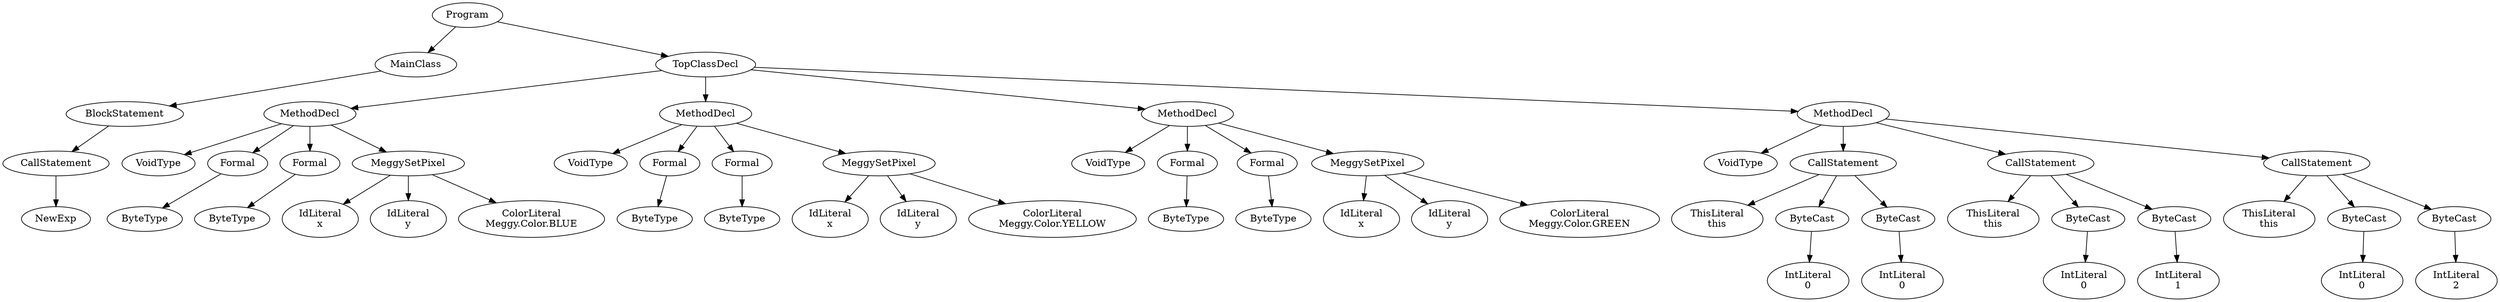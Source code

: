 digraph ASTGraph {
0 [ label="Program" ];
1 [ label="MainClass" ];
0 -> 1
2 [ label="BlockStatement" ];
1 -> 2
3 [ label="CallStatement" ];
2 -> 3
4 [ label="NewExp" ];
3 -> 4
5 [ label="TopClassDecl" ];
0 -> 5
6 [ label="MethodDecl" ];
5 -> 6
7 [ label="VoidType" ];
6 -> 7
8 [ label="Formal" ];
6 -> 8
9 [ label="ByteType" ];
8 -> 9
10 [ label="Formal" ];
6 -> 10
11 [ label="ByteType" ];
10 -> 11
12 [ label="MeggySetPixel" ];
6 -> 12
13 [ label="IdLiteral\nx" ];
12 -> 13
14 [ label="IdLiteral\ny" ];
12 -> 14
15 [ label="ColorLiteral\nMeggy.Color.BLUE" ];
12 -> 15
16 [ label="MethodDecl" ];
5 -> 16
17 [ label="VoidType" ];
16 -> 17
18 [ label="Formal" ];
16 -> 18
19 [ label="ByteType" ];
18 -> 19
20 [ label="Formal" ];
16 -> 20
21 [ label="ByteType" ];
20 -> 21
22 [ label="MeggySetPixel" ];
16 -> 22
23 [ label="IdLiteral\nx" ];
22 -> 23
24 [ label="IdLiteral\ny" ];
22 -> 24
25 [ label="ColorLiteral\nMeggy.Color.YELLOW" ];
22 -> 25
26 [ label="MethodDecl" ];
5 -> 26
27 [ label="VoidType" ];
26 -> 27
28 [ label="Formal" ];
26 -> 28
29 [ label="ByteType" ];
28 -> 29
30 [ label="Formal" ];
26 -> 30
31 [ label="ByteType" ];
30 -> 31
32 [ label="MeggySetPixel" ];
26 -> 32
33 [ label="IdLiteral\nx" ];
32 -> 33
34 [ label="IdLiteral\ny" ];
32 -> 34
35 [ label="ColorLiteral\nMeggy.Color.GREEN" ];
32 -> 35
36 [ label="MethodDecl" ];
5 -> 36
37 [ label="VoidType" ];
36 -> 37
38 [ label="CallStatement" ];
36 -> 38
39 [ label="ThisLiteral\nthis" ];
38 -> 39
40 [ label="ByteCast" ];
38 -> 40
41 [ label="IntLiteral\n0" ];
40 -> 41
42 [ label="ByteCast" ];
38 -> 42
43 [ label="IntLiteral\n0" ];
42 -> 43
44 [ label="CallStatement" ];
36 -> 44
45 [ label="ThisLiteral\nthis" ];
44 -> 45
46 [ label="ByteCast" ];
44 -> 46
47 [ label="IntLiteral\n0" ];
46 -> 47
48 [ label="ByteCast" ];
44 -> 48
49 [ label="IntLiteral\n1" ];
48 -> 49
50 [ label="CallStatement" ];
36 -> 50
51 [ label="ThisLiteral\nthis" ];
50 -> 51
52 [ label="ByteCast" ];
50 -> 52
53 [ label="IntLiteral\n0" ];
52 -> 53
54 [ label="ByteCast" ];
50 -> 54
55 [ label="IntLiteral\n2" ];
54 -> 55
}
